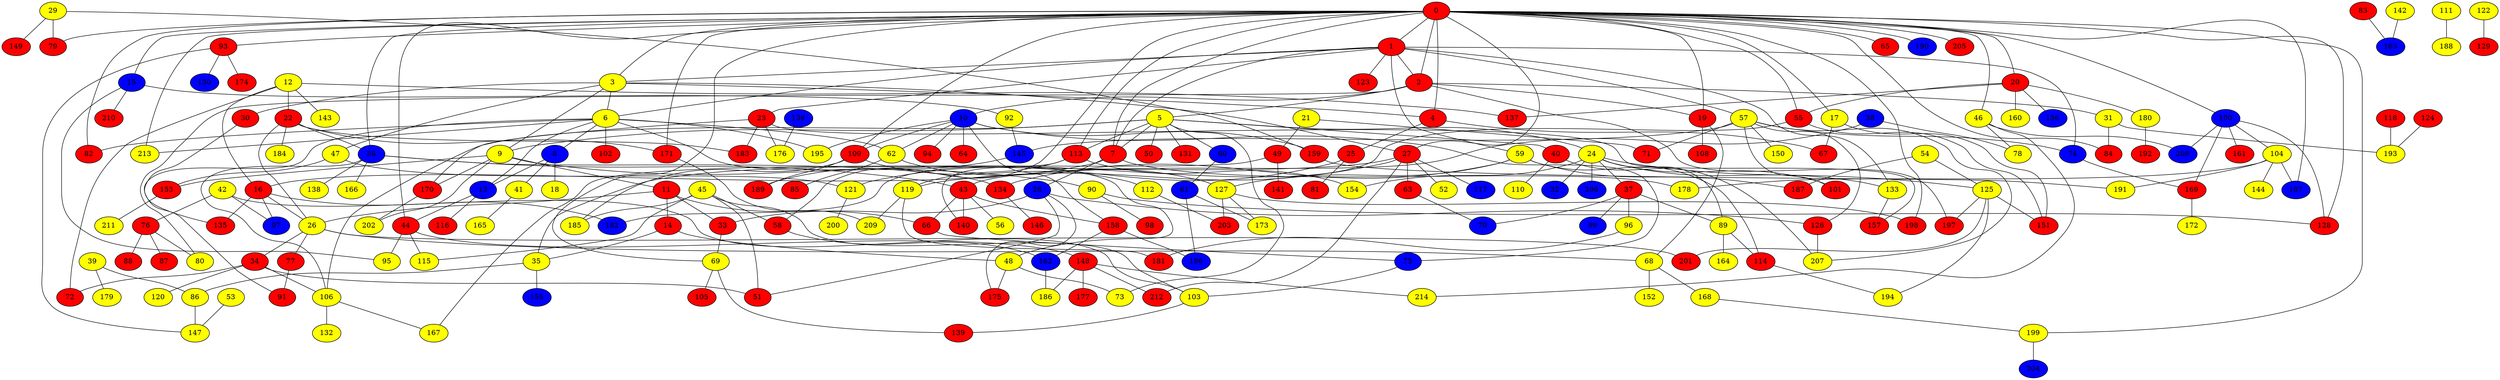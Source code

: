 graph {
0 [style = filled fillcolor = red];
1 [style = filled fillcolor = red];
2 [style = filled fillcolor = red];
3 [style = filled fillcolor = yellow];
4 [style = filled fillcolor = red];
5 [style = filled fillcolor = yellow];
6 [style = filled fillcolor = yellow];
7 [style = filled fillcolor = red];
8 [style = filled fillcolor = blue];
9 [style = filled fillcolor = yellow];
10 [style = filled fillcolor = blue];
11 [style = filled fillcolor = red];
12 [style = filled fillcolor = yellow];
13 [style = filled fillcolor = blue];
14 [style = filled fillcolor = red];
15 [style = filled fillcolor = blue];
16 [style = filled fillcolor = red];
17 [style = filled fillcolor = yellow];
18 [style = filled fillcolor = yellow];
19 [style = filled fillcolor = red];
20 [style = filled fillcolor = red];
21 [style = filled fillcolor = yellow];
22 [style = filled fillcolor = red];
23 [style = filled fillcolor = red];
24 [style = filled fillcolor = yellow];
25 [style = filled fillcolor = red];
26 [style = filled fillcolor = yellow];
27 [style = filled fillcolor = red];
28 [style = filled fillcolor = blue];
29 [style = filled fillcolor = yellow];
30 [style = filled fillcolor = red];
31 [style = filled fillcolor = yellow];
32 [style = filled fillcolor = blue];
33 [style = filled fillcolor = red];
34 [style = filled fillcolor = red];
35 [style = filled fillcolor = yellow];
36 [style = filled fillcolor = blue];
37 [style = filled fillcolor = red];
38 [style = filled fillcolor = blue];
39 [style = filled fillcolor = yellow];
40 [style = filled fillcolor = red];
41 [style = filled fillcolor = yellow];
42 [style = filled fillcolor = yellow];
43 [style = filled fillcolor = red];
44 [style = filled fillcolor = red];
45 [style = filled fillcolor = yellow];
46 [style = filled fillcolor = yellow];
47 [style = filled fillcolor = yellow];
48 [style = filled fillcolor = yellow];
49 [style = filled fillcolor = red];
50 [style = filled fillcolor = red];
51 [style = filled fillcolor = red];
52 [style = filled fillcolor = yellow];
53 [style = filled fillcolor = yellow];
54 [style = filled fillcolor = yellow];
55 [style = filled fillcolor = red];
56 [style = filled fillcolor = yellow];
57 [style = filled fillcolor = yellow];
58 [style = filled fillcolor = red];
59 [style = filled fillcolor = yellow];
60 [style = filled fillcolor = blue];
61 [style = filled fillcolor = blue];
62 [style = filled fillcolor = yellow];
63 [style = filled fillcolor = red];
64 [style = filled fillcolor = red];
65 [style = filled fillcolor = red];
66 [style = filled fillcolor = red];
67 [style = filled fillcolor = red];
68 [style = filled fillcolor = yellow];
69 [style = filled fillcolor = yellow];
70 [style = filled fillcolor = blue];
71 [style = filled fillcolor = red];
72 [style = filled fillcolor = red];
73 [style = filled fillcolor = yellow];
74 [style = filled fillcolor = blue];
75 [style = filled fillcolor = blue];
76 [style = filled fillcolor = red];
77 [style = filled fillcolor = red];
78 [style = filled fillcolor = yellow];
79 [style = filled fillcolor = red];
80 [style = filled fillcolor = yellow];
81 [style = filled fillcolor = red];
82 [style = filled fillcolor = red];
83 [style = filled fillcolor = red];
84 [style = filled fillcolor = red];
85 [style = filled fillcolor = red];
86 [style = filled fillcolor = yellow];
87 [style = filled fillcolor = red];
88 [style = filled fillcolor = red];
89 [style = filled fillcolor = yellow];
90 [style = filled fillcolor = yellow];
91 [style = filled fillcolor = red];
92 [style = filled fillcolor = yellow];
93 [style = filled fillcolor = red];
94 [style = filled fillcolor = red];
95 [style = filled fillcolor = yellow];
96 [style = filled fillcolor = yellow];
97 [style = filled fillcolor = blue];
98 [style = filled fillcolor = red];
99 [style = filled fillcolor = blue];
100 [style = filled fillcolor = blue];
101 [style = filled fillcolor = red];
102 [style = filled fillcolor = red];
103 [style = filled fillcolor = yellow];
104 [style = filled fillcolor = yellow];
105 [style = filled fillcolor = red];
106 [style = filled fillcolor = yellow];
107 [style = filled fillcolor = blue];
108 [style = filled fillcolor = red];
109 [style = filled fillcolor = red];
110 [style = filled fillcolor = yellow];
111 [style = filled fillcolor = yellow];
112 [style = filled fillcolor = yellow];
113 [style = filled fillcolor = red];
114 [style = filled fillcolor = red];
115 [style = filled fillcolor = yellow];
116 [style = filled fillcolor = red];
117 [style = filled fillcolor = blue];
118 [style = filled fillcolor = red];
119 [style = filled fillcolor = yellow];
120 [style = filled fillcolor = yellow];
121 [style = filled fillcolor = yellow];
122 [style = filled fillcolor = yellow];
123 [style = filled fillcolor = red];
124 [style = filled fillcolor = red];
125 [style = filled fillcolor = yellow];
126 [style = filled fillcolor = red];
127 [style = filled fillcolor = yellow];
128 [style = filled fillcolor = red];
129 [style = filled fillcolor = red];
130 [style = filled fillcolor = blue];
131 [style = filled fillcolor = red];
132 [style = filled fillcolor = yellow];
133 [style = filled fillcolor = yellow];
134 [style = filled fillcolor = red];
135 [style = filled fillcolor = red];
136 [style = filled fillcolor = blue];
137 [style = filled fillcolor = red];
138 [style = filled fillcolor = yellow];
139 [style = filled fillcolor = red];
140 [style = filled fillcolor = red];
141 [style = filled fillcolor = red];
142 [style = filled fillcolor = yellow];
143 [style = filled fillcolor = yellow];
144 [style = filled fillcolor = yellow];
145 [style = filled fillcolor = blue];
146 [style = filled fillcolor = red];
147 [style = filled fillcolor = yellow];
148 [style = filled fillcolor = red];
149 [style = filled fillcolor = red];
150 [style = filled fillcolor = yellow];
151 [style = filled fillcolor = red];
152 [style = filled fillcolor = yellow];
153 [style = filled fillcolor = red];
154 [style = filled fillcolor = yellow];
155 [style = filled fillcolor = blue];
156 [style = filled fillcolor = blue];
157 [style = filled fillcolor = red];
158 [style = filled fillcolor = red];
159 [style = filled fillcolor = red];
160 [style = filled fillcolor = yellow];
161 [style = filled fillcolor = red];
162 [style = filled fillcolor = blue];
163 [style = filled fillcolor = blue];
164 [style = filled fillcolor = yellow];
165 [style = filled fillcolor = yellow];
166 [style = filled fillcolor = yellow];
167 [style = filled fillcolor = yellow];
168 [style = filled fillcolor = yellow];
169 [style = filled fillcolor = red];
170 [style = filled fillcolor = red];
171 [style = filled fillcolor = red];
172 [style = filled fillcolor = yellow];
173 [style = filled fillcolor = yellow];
174 [style = filled fillcolor = red];
175 [style = filled fillcolor = red];
176 [style = filled fillcolor = yellow];
177 [style = filled fillcolor = red];
178 [style = filled fillcolor = yellow];
179 [style = filled fillcolor = yellow];
180 [style = filled fillcolor = yellow];
181 [style = filled fillcolor = red];
182 [style = filled fillcolor = blue];
183 [style = filled fillcolor = red];
184 [style = filled fillcolor = yellow];
185 [style = filled fillcolor = yellow];
186 [style = filled fillcolor = yellow];
187 [style = filled fillcolor = red];
188 [style = filled fillcolor = yellow];
189 [style = filled fillcolor = red];
190 [style = filled fillcolor = blue];
191 [style = filled fillcolor = yellow];
192 [style = filled fillcolor = red];
193 [style = filled fillcolor = yellow];
194 [style = filled fillcolor = yellow];
195 [style = filled fillcolor = yellow];
196 [style = filled fillcolor = blue];
197 [style = filled fillcolor = red];
198 [style = filled fillcolor = red];
199 [style = filled fillcolor = yellow];
200 [style = filled fillcolor = yellow];
201 [style = filled fillcolor = red];
202 [style = filled fillcolor = yellow];
203 [style = filled fillcolor = red];
204 [style = filled fillcolor = blue];
205 [style = filled fillcolor = red];
206 [style = filled fillcolor = blue];
207 [style = filled fillcolor = yellow];
208 [style = filled fillcolor = blue];
209 [style = filled fillcolor = yellow];
210 [style = filled fillcolor = red];
211 [style = filled fillcolor = yellow];
212 [style = filled fillcolor = red];
213 [style = filled fillcolor = yellow];
214 [style = filled fillcolor = yellow];
0 -- 4;
0 -- 3;
0 -- 2;
0 -- 1;
0 -- 7;
0 -- 15;
0 -- 17;
0 -- 19;
0 -- 20;
0 -- 27;
0 -- 36;
0 -- 44;
0 -- 46;
0 -- 55;
0 -- 58;
0 -- 65;
0 -- 69;
0 -- 79;
0 -- 82;
0 -- 84;
0 -- 93;
0 -- 100;
0 -- 107;
0 -- 109;
0 -- 113;
0 -- 128;
0 -- 171;
0 -- 190;
0 -- 198;
0 -- 199;
0 -- 205;
0 -- 213;
1 -- 2;
1 -- 3;
1 -- 6;
1 -- 7;
1 -- 23;
1 -- 57;
1 -- 59;
1 -- 74;
1 -- 123;
1 -- 133;
2 -- 5;
2 -- 10;
2 -- 19;
2 -- 31;
2 -- 80;
2 -- 197;
3 -- 4;
3 -- 6;
3 -- 9;
3 -- 27;
3 -- 30;
3 -- 47;
4 -- 25;
4 -- 67;
5 -- 7;
5 -- 9;
5 -- 24;
5 -- 40;
5 -- 50;
5 -- 60;
5 -- 73;
5 -- 106;
5 -- 113;
5 -- 131;
6 -- 8;
6 -- 13;
6 -- 48;
6 -- 62;
6 -- 82;
6 -- 91;
6 -- 102;
6 -- 195;
6 -- 213;
7 -- 16;
7 -- 28;
7 -- 178;
8 -- 13;
8 -- 18;
8 -- 41;
9 -- 11;
9 -- 90;
9 -- 153;
9 -- 170;
9 -- 202;
10 -- 62;
10 -- 64;
10 -- 75;
10 -- 94;
10 -- 109;
10 -- 158;
10 -- 159;
10 -- 195;
11 -- 14;
11 -- 26;
11 -- 33;
11 -- 66;
12 -- 16;
12 -- 22;
12 -- 72;
12 -- 137;
12 -- 143;
13 -- 44;
13 -- 116;
14 -- 35;
14 -- 48;
15 -- 92;
15 -- 95;
15 -- 210;
16 -- 26;
16 -- 97;
16 -- 135;
16 -- 182;
17 -- 67;
17 -- 151;
19 -- 68;
19 -- 108;
20 -- 55;
20 -- 137;
20 -- 156;
20 -- 160;
20 -- 180;
21 -- 49;
21 -- 71;
22 -- 26;
22 -- 36;
22 -- 171;
22 -- 183;
22 -- 184;
23 -- 157;
23 -- 170;
23 -- 176;
23 -- 183;
24 -- 32;
24 -- 37;
24 -- 89;
24 -- 101;
24 -- 125;
24 -- 133;
24 -- 154;
24 -- 206;
25 -- 81;
25 -- 121;
26 -- 34;
26 -- 68;
26 -- 77;
26 -- 201;
27 -- 35;
27 -- 52;
27 -- 63;
27 -- 117;
27 -- 119;
27 -- 212;
28 -- 33;
28 -- 51;
28 -- 126;
28 -- 175;
29 -- 79;
29 -- 149;
29 -- 159;
30 -- 135;
31 -- 84;
31 -- 193;
33 -- 69;
34 -- 51;
34 -- 72;
34 -- 106;
34 -- 120;
35 -- 86;
35 -- 155;
36 -- 43;
36 -- 106;
36 -- 134;
36 -- 138;
36 -- 166;
37 -- 70;
37 -- 89;
37 -- 96;
37 -- 99;
38 -- 43;
38 -- 78;
39 -- 86;
39 -- 179;
40 -- 110;
40 -- 207;
41 -- 165;
42 -- 76;
42 -- 97;
42 -- 103;
43 -- 56;
43 -- 66;
43 -- 140;
43 -- 158;
44 -- 95;
44 -- 115;
44 -- 148;
45 -- 51;
45 -- 58;
45 -- 103;
45 -- 115;
45 -- 185;
46 -- 78;
46 -- 208;
46 -- 214;
47 -- 121;
47 -- 153;
48 -- 73;
48 -- 175;
49 -- 141;
49 -- 167;
53 -- 147;
54 -- 125;
54 -- 187;
55 -- 151;
55 -- 182;
57 -- 71;
57 -- 74;
57 -- 101;
57 -- 126;
57 -- 145;
57 -- 150;
57 -- 207;
58 -- 162;
59 -- 114;
59 -- 127;
59 -- 134;
59 -- 187;
60 -- 61;
61 -- 173;
61 -- 196;
62 -- 85;
62 -- 127;
63 -- 70;
66 -- 75;
68 -- 152;
68 -- 168;
69 -- 105;
69 -- 139;
74 -- 169;
75 -- 103;
76 -- 80;
76 -- 87;
76 -- 88;
77 -- 91;
83 -- 163;
86 -- 147;
89 -- 114;
89 -- 164;
90 -- 98;
90 -- 128;
92 -- 145;
93 -- 130;
93 -- 147;
93 -- 174;
96 -- 181;
100 -- 104;
100 -- 128;
100 -- 161;
100 -- 169;
100 -- 208;
103 -- 139;
104 -- 107;
104 -- 144;
104 -- 178;
104 -- 191;
106 -- 132;
106 -- 167;
109 -- 112;
109 -- 185;
109 -- 189;
111 -- 188;
112 -- 203;
113 -- 119;
113 -- 140;
113 -- 154;
114 -- 194;
118 -- 193;
119 -- 181;
119 -- 209;
121 -- 200;
122 -- 129;
124 -- 193;
125 -- 151;
125 -- 194;
125 -- 197;
125 -- 201;
126 -- 207;
127 -- 173;
127 -- 198;
127 -- 203;
133 -- 157;
134 -- 146;
136 -- 176;
142 -- 163;
145 -- 189;
148 -- 177;
148 -- 186;
148 -- 212;
148 -- 214;
153 -- 211;
158 -- 162;
158 -- 196;
159 -- 191;
162 -- 186;
168 -- 199;
169 -- 172;
170 -- 202;
171 -- 209;
180 -- 192;
199 -- 204;
}

